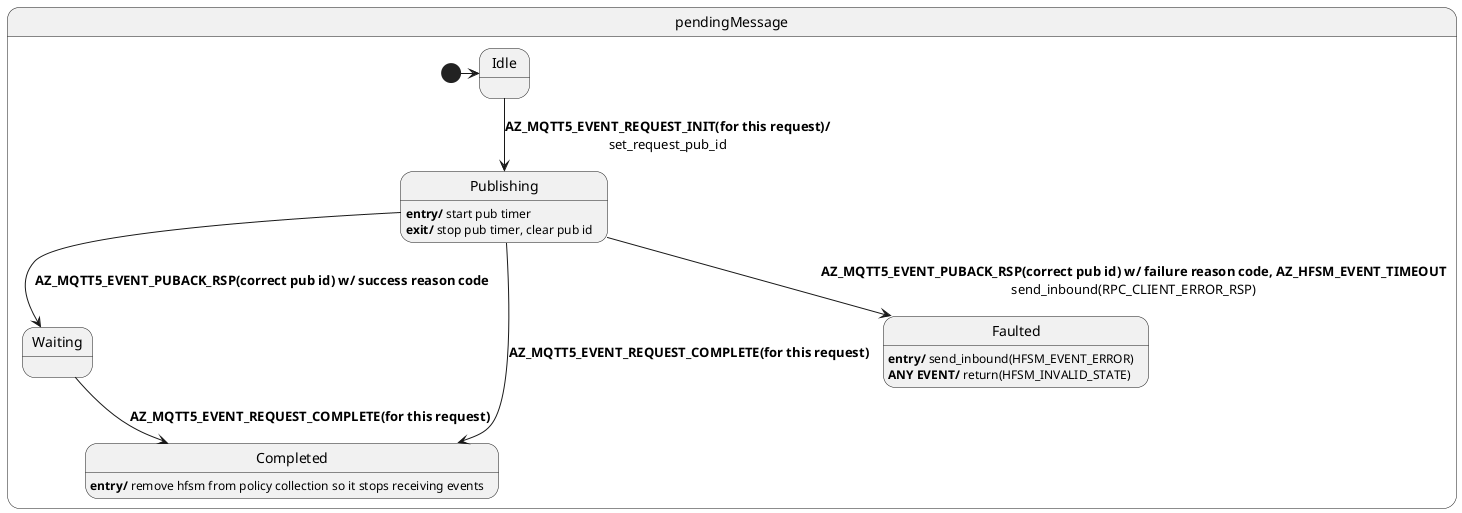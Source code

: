 @startuml
' ignore these as handled outside of this diagram: MQTT_EVENT_CONNECT_REQ, MQTT_EVENT_CONNECT_RSP, MQTT_EVENT_DISCONNECT_REQ, MQTT_EVENT_DISCONNECT_RSP
' Assumptions:
' 0. Unknown events are forwarded (in their original direction, either inbound or outbound).
' 1. send_inbound, send_outbound are used to send information to the app and network respectively.


state pendingMessage {
  state Idle

  state Publishing
  Publishing : <b>entry/</b> start pub timer
  Publishing : <b>exit/</b> stop pub timer, clear pub id

  state Waiting
  state Completed
  Completed : <b>entry/</b> remove hfsm from policy collection so it stops receiving events
  state Faulted
  Faulted : <b>entry/</b> send_inbound(HFSM_EVENT_ERROR)
  Faulted : <b>ANY EVENT/</b> return(HFSM_INVALID_STATE)

  [*] -> Idle
  Idle --> Publishing : <b>AZ_MQTT5_EVENT_REQUEST_INIT(for this request)/</b>\nset_request_pub_id
  Publishing --> Waiting : <b>AZ_MQTT5_EVENT_PUBACK_RSP(correct pub id) w/ success reason code</b>
  Publishing --> Completed : <b>AZ_MQTT5_EVENT_REQUEST_COMPLETE(for this request)</b>
  Publishing --> Faulted : <b>AZ_MQTT5_EVENT_PUBACK_RSP(correct pub id) w/ failure reason code, AZ_HFSM_EVENT_TIMEOUT</b>\nsend_inbound(RPC_CLIENT_ERROR_RSP)
  Waiting --> Completed : <b>AZ_MQTT5_EVENT_REQUEST_COMPLETE(for this request)</b>
}

@enduml
